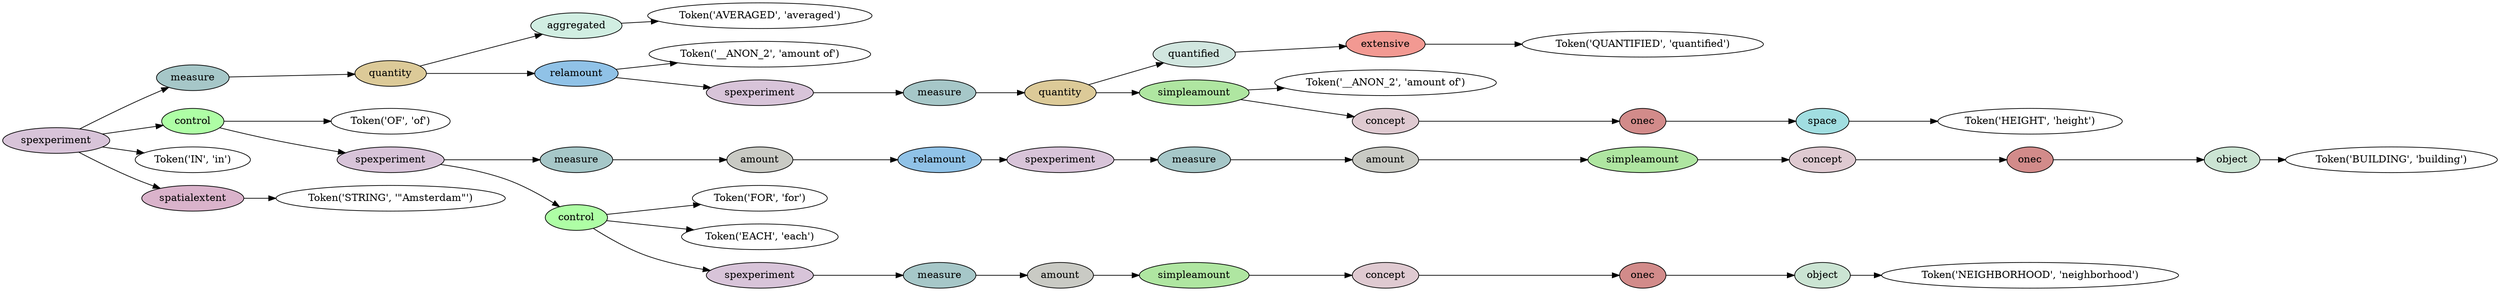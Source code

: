 digraph G {
rankdir=LR;
0 [label="Token('AVERAGED', 'averaged')"];
1 [fillcolor="#d1eee2", label=aggregated, style=filled];
1 -> 0;
2 [label="Token('__ANON_2', 'amount of')"];
3 [label="Token('QUANTIFIED', 'quantified')"];
4 [fillcolor="#f29992", label=extensive, style=filled];
4 -> 3;
5 [fillcolor="#d1e6df", label=quantified, style=filled];
5 -> 4;
6 [label="Token('__ANON_2', 'amount of')"];
7 [label="Token('HEIGHT', 'height')"];
8 [fillcolor="#a1dee1", label=space, style=filled];
8 -> 7;
9 [fillcolor="#d28b8a", label=onec, style=filled];
9 -> 8;
10 [fillcolor="#dfcad1", label=concept, style=filled];
10 -> 9;
11 [fillcolor="#afe6a1", label=simpleamount, style=filled];
11 -> 6;
11 -> 10;
12 [fillcolor="#dcca98", label=quantity, style=filled];
12 -> 5;
12 -> 11;
13 [fillcolor="#a6c7c8", label=measure, style=filled];
13 -> 12;
14 [fillcolor="#d8c4d9", label=spexperiment, style=filled];
14 -> 13;
15 [fillcolor="#90c2e7", label=relamount, style=filled];
15 -> 2;
15 -> 14;
16 [fillcolor="#dcca98", label=quantity, style=filled];
16 -> 1;
16 -> 15;
17 [fillcolor="#a6c7c8", label=measure, style=filled];
17 -> 16;
18 [label="Token('OF', 'of')"];
19 [label="Token('BUILDING', 'building')"];
20 [fillcolor="#cbe4d3", label=object, style=filled];
20 -> 19;
21 [fillcolor="#d28b8a", label=onec, style=filled];
21 -> 20;
22 [fillcolor="#dfcad1", label=concept, style=filled];
22 -> 21;
23 [fillcolor="#afe6a1", label=simpleamount, style=filled];
23 -> 22;
24 [fillcolor="#c9cac4", label=amount, style=filled];
24 -> 23;
25 [fillcolor="#a6c7c8", label=measure, style=filled];
25 -> 24;
26 [fillcolor="#d8c4d9", label=spexperiment, style=filled];
26 -> 25;
27 [fillcolor="#90c2e7", label=relamount, style=filled];
27 -> 26;
28 [fillcolor="#c9cac4", label=amount, style=filled];
28 -> 27;
29 [fillcolor="#a6c7c8", label=measure, style=filled];
29 -> 28;
30 [label="Token('FOR', 'for')"];
31 [label="Token('EACH', 'each')"];
32 [label="Token('NEIGHBORHOOD', 'neighborhood')"];
33 [fillcolor="#cbe4d3", label=object, style=filled];
33 -> 32;
34 [fillcolor="#d28b8a", label=onec, style=filled];
34 -> 33;
35 [fillcolor="#dfcad1", label=concept, style=filled];
35 -> 34;
36 [fillcolor="#afe6a1", label=simpleamount, style=filled];
36 -> 35;
37 [fillcolor="#c9cac4", label=amount, style=filled];
37 -> 36;
38 [fillcolor="#a6c7c8", label=measure, style=filled];
38 -> 37;
39 [fillcolor="#d8c4d9", label=spexperiment, style=filled];
39 -> 38;
40 [fillcolor="#aefea5", label=control, style=filled];
40 -> 30;
40 -> 31;
40 -> 39;
41 [fillcolor="#d8c4d9", label=spexperiment, style=filled];
41 -> 29;
41 -> 40;
42 [fillcolor="#aefea5", label=control, style=filled];
42 -> 18;
42 -> 41;
43 [label="Token('IN', 'in')"];
44 [label="Token('STRING', '\"Amsterdam\"')"];
45 [fillcolor="#dab3cb", label=spatialextent, style=filled];
45 -> 44;
46 [fillcolor="#d8c4d9", label=spexperiment, style=filled];
46 -> 17;
46 -> 42;
46 -> 43;
46 -> 45;
}
